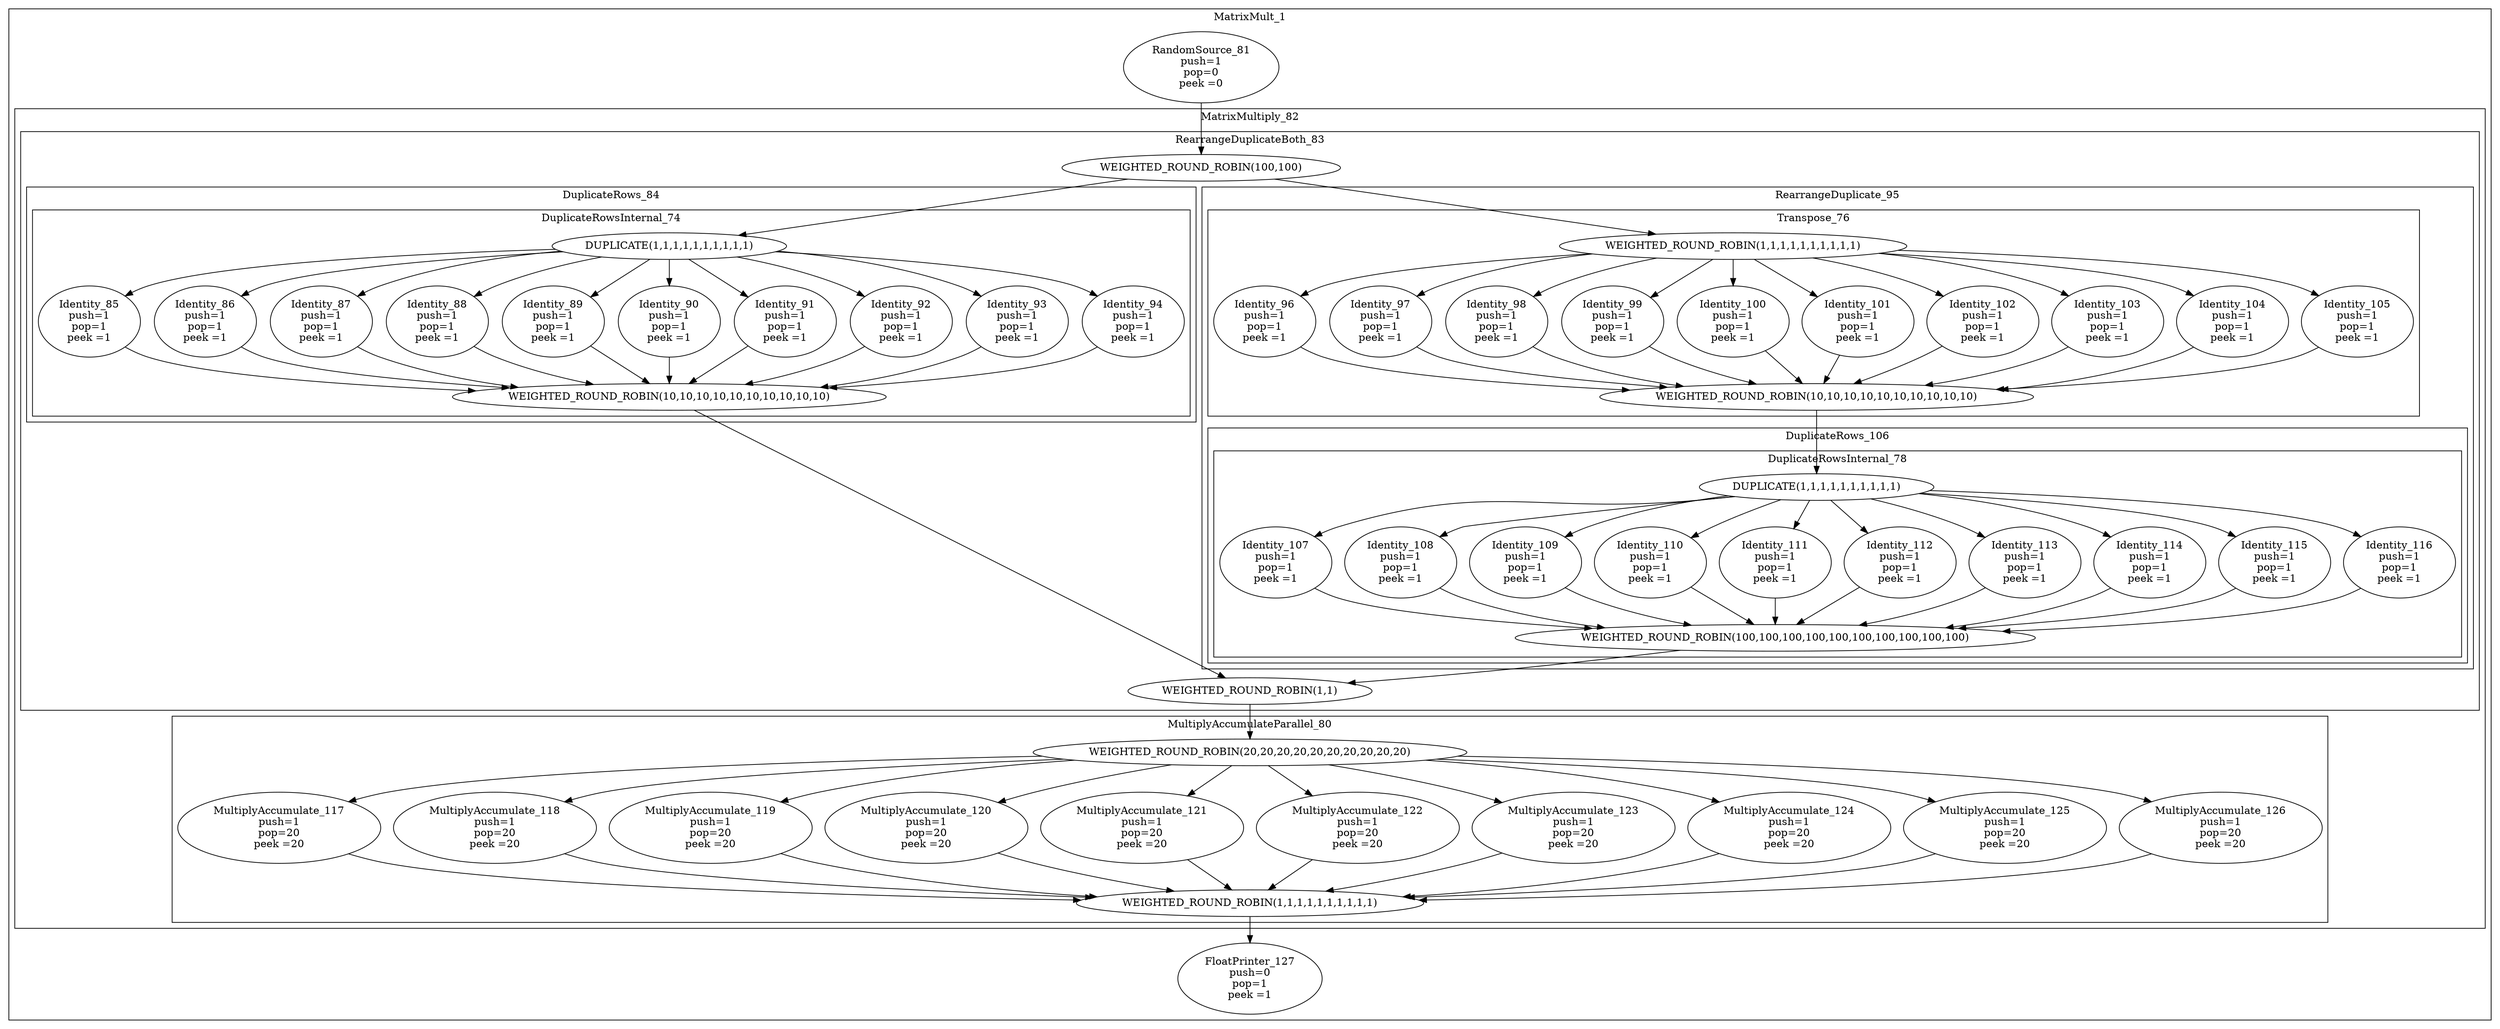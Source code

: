 digraph streamit {
subgraph cluster_node1 {
 label="MatrixMult_1";
node2 [ label="RandomSource_81\npush=1\npop=0\npeek =0" ]
subgraph cluster_node3 {
 label="MatrixMultiply_82";
subgraph cluster_node4 {
 label="RearrangeDuplicateBoth_83";
node5 [ label="WEIGHTED_ROUND_ROBIN(100,100)" ]
node6 [ label="WEIGHTED_ROUND_ROBIN(1,1)" ]
subgraph cluster_node7 {
 label="DuplicateRows_84";
subgraph cluster_node8 {
 label="DuplicateRowsInternal_74";
node9 [ label="DUPLICATE(1,1,1,1,1,1,1,1,1,1)" ]
node10 [ label="WEIGHTED_ROUND_ROBIN(10,10,10,10,10,10,10,10,10,10)" ]
node11 [ label="Identity_85\npush=1\npop=1\npeek =1" ]
node9 -> node11
node11 -> node10
node12 [ label="Identity_86\npush=1\npop=1\npeek =1" ]
node9 -> node12
node12 -> node10
node13 [ label="Identity_87\npush=1\npop=1\npeek =1" ]
node9 -> node13
node13 -> node10
node14 [ label="Identity_88\npush=1\npop=1\npeek =1" ]
node9 -> node14
node14 -> node10
node15 [ label="Identity_89\npush=1\npop=1\npeek =1" ]
node9 -> node15
node15 -> node10
node16 [ label="Identity_90\npush=1\npop=1\npeek =1" ]
node9 -> node16
node16 -> node10
node17 [ label="Identity_91\npush=1\npop=1\npeek =1" ]
node9 -> node17
node17 -> node10
node18 [ label="Identity_92\npush=1\npop=1\npeek =1" ]
node9 -> node18
node18 -> node10
node19 [ label="Identity_93\npush=1\npop=1\npeek =1" ]
node9 -> node19
node19 -> node10
node20 [ label="Identity_94\npush=1\npop=1\npeek =1" ]
node9 -> node20
node20 -> node10
}
}
node5 -> node9
node10 -> node6
subgraph cluster_node21 {
 label="RearrangeDuplicate_95";
subgraph cluster_node22 {
 label="Transpose_76";
node23 [ label="WEIGHTED_ROUND_ROBIN(1,1,1,1,1,1,1,1,1,1)" ]
node24 [ label="WEIGHTED_ROUND_ROBIN(10,10,10,10,10,10,10,10,10,10)" ]
node25 [ label="Identity_96\npush=1\npop=1\npeek =1" ]
node23 -> node25
node25 -> node24
node26 [ label="Identity_97\npush=1\npop=1\npeek =1" ]
node23 -> node26
node26 -> node24
node27 [ label="Identity_98\npush=1\npop=1\npeek =1" ]
node23 -> node27
node27 -> node24
node28 [ label="Identity_99\npush=1\npop=1\npeek =1" ]
node23 -> node28
node28 -> node24
node29 [ label="Identity_100\npush=1\npop=1\npeek =1" ]
node23 -> node29
node29 -> node24
node30 [ label="Identity_101\npush=1\npop=1\npeek =1" ]
node23 -> node30
node30 -> node24
node31 [ label="Identity_102\npush=1\npop=1\npeek =1" ]
node23 -> node31
node31 -> node24
node32 [ label="Identity_103\npush=1\npop=1\npeek =1" ]
node23 -> node32
node32 -> node24
node33 [ label="Identity_104\npush=1\npop=1\npeek =1" ]
node23 -> node33
node33 -> node24
node34 [ label="Identity_105\npush=1\npop=1\npeek =1" ]
node23 -> node34
node34 -> node24
}
subgraph cluster_node35 {
 label="DuplicateRows_106";
subgraph cluster_node36 {
 label="DuplicateRowsInternal_78";
node37 [ label="DUPLICATE(1,1,1,1,1,1,1,1,1,1)" ]
node38 [ label="WEIGHTED_ROUND_ROBIN(100,100,100,100,100,100,100,100,100,100)" ]
node39 [ label="Identity_107\npush=1\npop=1\npeek =1" ]
node37 -> node39
node39 -> node38
node40 [ label="Identity_108\npush=1\npop=1\npeek =1" ]
node37 -> node40
node40 -> node38
node41 [ label="Identity_109\npush=1\npop=1\npeek =1" ]
node37 -> node41
node41 -> node38
node42 [ label="Identity_110\npush=1\npop=1\npeek =1" ]
node37 -> node42
node42 -> node38
node43 [ label="Identity_111\npush=1\npop=1\npeek =1" ]
node37 -> node43
node43 -> node38
node44 [ label="Identity_112\npush=1\npop=1\npeek =1" ]
node37 -> node44
node44 -> node38
node45 [ label="Identity_113\npush=1\npop=1\npeek =1" ]
node37 -> node45
node45 -> node38
node46 [ label="Identity_114\npush=1\npop=1\npeek =1" ]
node37 -> node46
node46 -> node38
node47 [ label="Identity_115\npush=1\npop=1\npeek =1" ]
node37 -> node47
node47 -> node38
node48 [ label="Identity_116\npush=1\npop=1\npeek =1" ]
node37 -> node48
node48 -> node38
}
}
node24 -> node37
}
node5 -> node23
node38 -> node6
}
subgraph cluster_node49 {
 label="MultiplyAccumulateParallel_80";
node50 [ label="WEIGHTED_ROUND_ROBIN(20,20,20,20,20,20,20,20,20,20)" ]
node51 [ label="WEIGHTED_ROUND_ROBIN(1,1,1,1,1,1,1,1,1,1)" ]
node52 [ label="MultiplyAccumulate_117\npush=1\npop=20\npeek =20" ]
node50 -> node52
node52 -> node51
node53 [ label="MultiplyAccumulate_118\npush=1\npop=20\npeek =20" ]
node50 -> node53
node53 -> node51
node54 [ label="MultiplyAccumulate_119\npush=1\npop=20\npeek =20" ]
node50 -> node54
node54 -> node51
node55 [ label="MultiplyAccumulate_120\npush=1\npop=20\npeek =20" ]
node50 -> node55
node55 -> node51
node56 [ label="MultiplyAccumulate_121\npush=1\npop=20\npeek =20" ]
node50 -> node56
node56 -> node51
node57 [ label="MultiplyAccumulate_122\npush=1\npop=20\npeek =20" ]
node50 -> node57
node57 -> node51
node58 [ label="MultiplyAccumulate_123\npush=1\npop=20\npeek =20" ]
node50 -> node58
node58 -> node51
node59 [ label="MultiplyAccumulate_124\npush=1\npop=20\npeek =20" ]
node50 -> node59
node59 -> node51
node60 [ label="MultiplyAccumulate_125\npush=1\npop=20\npeek =20" ]
node50 -> node60
node60 -> node51
node61 [ label="MultiplyAccumulate_126\npush=1\npop=20\npeek =20" ]
node50 -> node61
node61 -> node51
}
node6 -> node50
}
node2 -> node5
node62 [ label="FloatPrinter_127\npush=0\npop=1\npeek =1" ]
node51 -> node62
}
}

